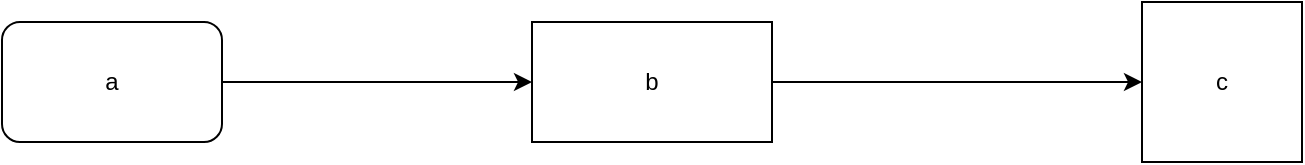 <mxfile version="14.4.7" type="github">
  <diagram id="Bk3Jj4w8NAcxCbiZS5lE" name="Page-1">
    <mxGraphModel dx="1298" dy="731" grid="1" gridSize="10" guides="1" tooltips="1" connect="1" arrows="1" fold="1" page="1" pageScale="1" pageWidth="1169" pageHeight="826" math="0" shadow="0">
      <root>
        <mxCell id="0" />
        <mxCell id="1" parent="0" />
        <mxCell id="Jl-Je15T5jP5_VRRulVy-5" style="edgeStyle=orthogonalEdgeStyle;rounded=0;orthogonalLoop=1;jettySize=auto;html=1;entryX=0;entryY=0.5;entryDx=0;entryDy=0;" edge="1" parent="1" source="Jl-Je15T5jP5_VRRulVy-1" target="Jl-Je15T5jP5_VRRulVy-2">
          <mxGeometry relative="1" as="geometry" />
        </mxCell>
        <mxCell id="Jl-Je15T5jP5_VRRulVy-1" value="a" style="rounded=1;whiteSpace=wrap;html=1;" vertex="1" parent="1">
          <mxGeometry x="200" y="210" width="110" height="60" as="geometry" />
        </mxCell>
        <mxCell id="Jl-Je15T5jP5_VRRulVy-4" style="edgeStyle=orthogonalEdgeStyle;rounded=0;orthogonalLoop=1;jettySize=auto;html=1;" edge="1" parent="1" source="Jl-Je15T5jP5_VRRulVy-2" target="Jl-Je15T5jP5_VRRulVy-3">
          <mxGeometry relative="1" as="geometry" />
        </mxCell>
        <mxCell id="Jl-Je15T5jP5_VRRulVy-2" value="b" style="rounded=0;whiteSpace=wrap;html=1;" vertex="1" parent="1">
          <mxGeometry x="465" y="210" width="120" height="60" as="geometry" />
        </mxCell>
        <mxCell id="Jl-Je15T5jP5_VRRulVy-3" value="c" style="whiteSpace=wrap;html=1;aspect=fixed;" vertex="1" parent="1">
          <mxGeometry x="770" y="200" width="80" height="80" as="geometry" />
        </mxCell>
      </root>
    </mxGraphModel>
  </diagram>
</mxfile>

